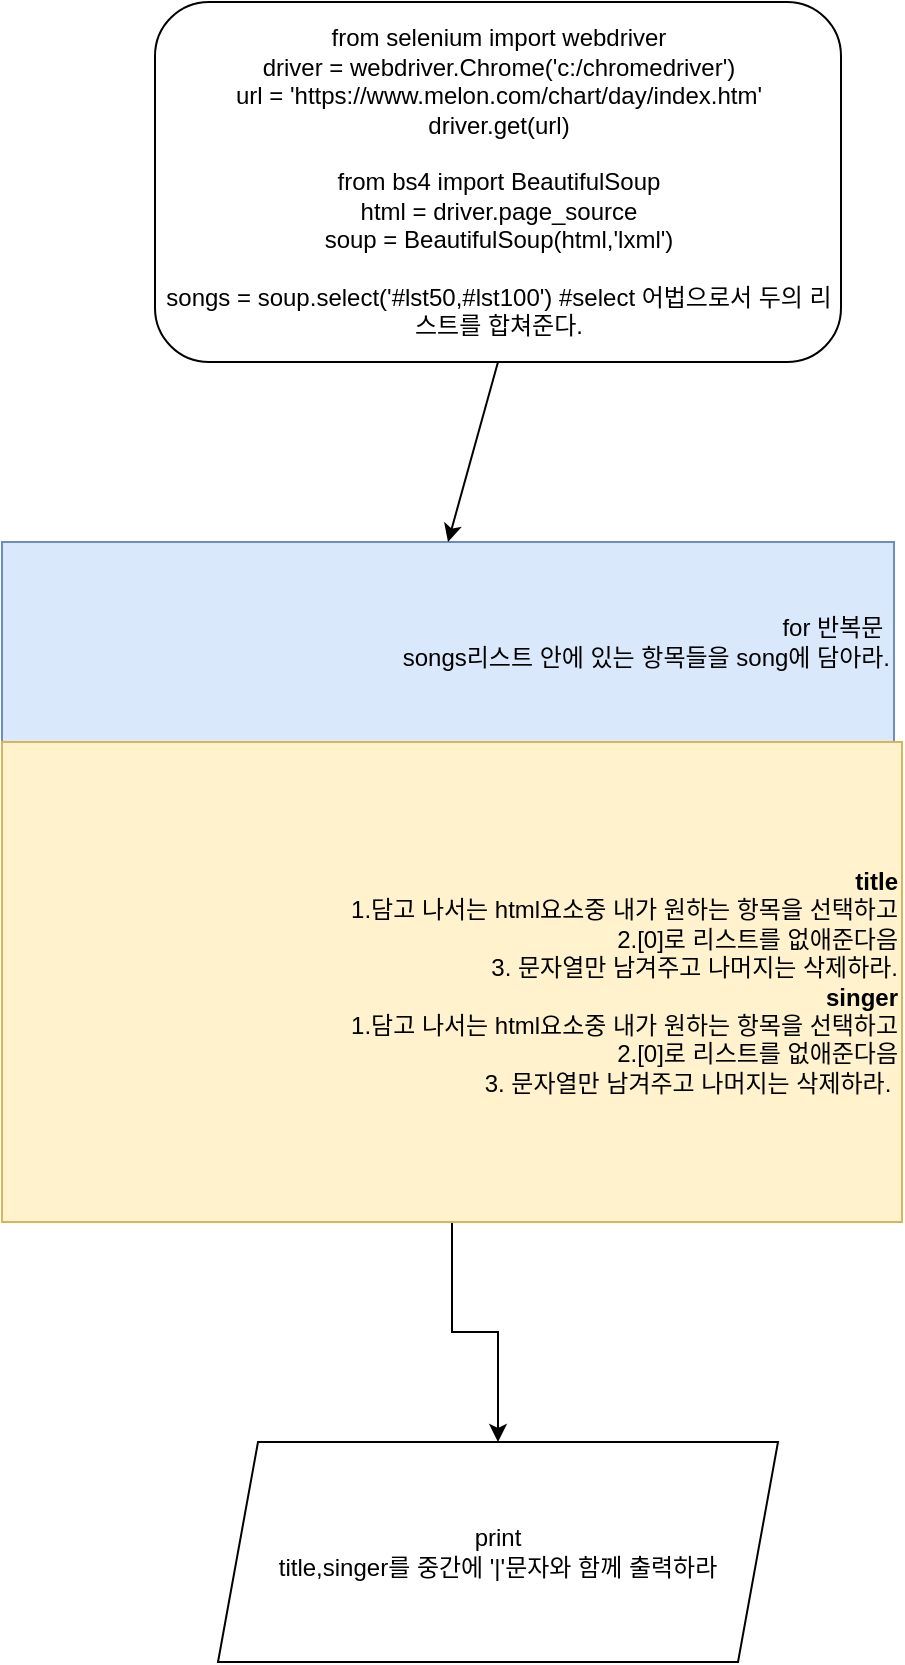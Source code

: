 <mxfile version="13.9.2" type="github">
  <diagram id="C5RBs43oDa-KdzZeNtuy" name="Page-1">
    <mxGraphModel dx="1845" dy="2292" grid="1" gridSize="10" guides="1" tooltips="1" connect="1" arrows="1" fold="1" page="1" pageScale="1" pageWidth="827" pageHeight="1169" math="0" shadow="0">
      <root>
        <mxCell id="WIyWlLk6GJQsqaUBKTNV-0" />
        <mxCell id="WIyWlLk6GJQsqaUBKTNV-1" parent="WIyWlLk6GJQsqaUBKTNV-0" />
        <mxCell id="yOtUPugijvkV7RmDDwo4-1" value="for 반복문&amp;nbsp;&lt;br&gt;songs리스트 안에 있는 항목들을 song에 담아라." style="rounded=0;whiteSpace=wrap;html=1;fillColor=#dae8fc;strokeColor=#6c8ebf;align=right;" vertex="1" parent="WIyWlLk6GJQsqaUBKTNV-1">
          <mxGeometry x="72" y="-870" width="446" height="100" as="geometry" />
        </mxCell>
        <mxCell id="yOtUPugijvkV7RmDDwo4-9" style="edgeStyle=orthogonalEdgeStyle;rounded=0;orthogonalLoop=1;jettySize=auto;html=1;exitX=0.5;exitY=1;exitDx=0;exitDy=0;" edge="1" parent="WIyWlLk6GJQsqaUBKTNV-1" source="yOtUPugijvkV7RmDDwo4-3" target="yOtUPugijvkV7RmDDwo4-4">
          <mxGeometry relative="1" as="geometry" />
        </mxCell>
        <mxCell id="yOtUPugijvkV7RmDDwo4-3" value="&lt;b&gt;title&lt;/b&gt;&lt;br&gt;1.담고 나서는 html요소중 내가 원하는 항목을 선택하고&lt;br&gt;2.[0]로 리스트를 없애준다음&lt;br&gt;3. 문자열만 남겨주고 나머지는 삭제하라.&lt;br&gt;&lt;b&gt;singer&lt;br&gt;&lt;/b&gt;1.담고 나서는 html요소중 내가 원하는 항목을 선택하고&lt;br&gt;2.[0]로 리스트를 없애준다음&lt;br&gt;3. 문자열만 남겨주고 나머지는 삭제하라.&amp;nbsp;" style="rounded=0;whiteSpace=wrap;html=1;fillColor=#fff2cc;strokeColor=#d6b656;align=right;" vertex="1" parent="WIyWlLk6GJQsqaUBKTNV-1">
          <mxGeometry x="72" y="-770" width="450" height="240" as="geometry" />
        </mxCell>
        <mxCell id="yOtUPugijvkV7RmDDwo4-4" value="print&lt;br&gt;title,singer를 중간에 &#39;|&#39;문자와 함께 출력하라" style="shape=parallelogram;perimeter=parallelogramPerimeter;whiteSpace=wrap;html=1;fixedSize=1;" vertex="1" parent="WIyWlLk6GJQsqaUBKTNV-1">
          <mxGeometry x="180" y="-420" width="280" height="110" as="geometry" />
        </mxCell>
        <mxCell id="yOtUPugijvkV7RmDDwo4-7" value="&lt;div&gt;from selenium import webdriver&lt;/div&gt;&lt;div&gt;driver = webdriver.Chrome(&#39;c:/chromedriver&#39;)&lt;/div&gt;&lt;div&gt;url = &#39;https://www.melon.com/chart/day/index.htm&#39;&lt;/div&gt;&lt;div&gt;driver.get(url)&lt;/div&gt;&lt;div&gt;&lt;br&gt;&lt;/div&gt;&lt;div&gt;from bs4 import BeautifulSoup&lt;/div&gt;&lt;div&gt;html = driver.page_source&lt;/div&gt;&lt;div&gt;soup = BeautifulSoup(html,&#39;lxml&#39;)&lt;/div&gt;&lt;div&gt;&lt;br&gt;&lt;/div&gt;&lt;div&gt;songs = soup.select(&#39;#lst50,#lst100&#39;) #select 어법으로서 두의 리스트를 합쳐준다.&lt;/div&gt;" style="rounded=1;whiteSpace=wrap;html=1;" vertex="1" parent="WIyWlLk6GJQsqaUBKTNV-1">
          <mxGeometry x="148.5" y="-1140" width="343" height="180" as="geometry" />
        </mxCell>
        <mxCell id="yOtUPugijvkV7RmDDwo4-10" value="" style="endArrow=classic;html=1;exitX=0.5;exitY=1;exitDx=0;exitDy=0;entryX=0.5;entryY=0;entryDx=0;entryDy=0;" edge="1" parent="WIyWlLk6GJQsqaUBKTNV-1" source="yOtUPugijvkV7RmDDwo4-7" target="yOtUPugijvkV7RmDDwo4-1">
          <mxGeometry width="50" height="50" relative="1" as="geometry">
            <mxPoint x="680" y="-900" as="sourcePoint" />
            <mxPoint x="730" y="-950" as="targetPoint" />
          </mxGeometry>
        </mxCell>
      </root>
    </mxGraphModel>
  </diagram>
</mxfile>
